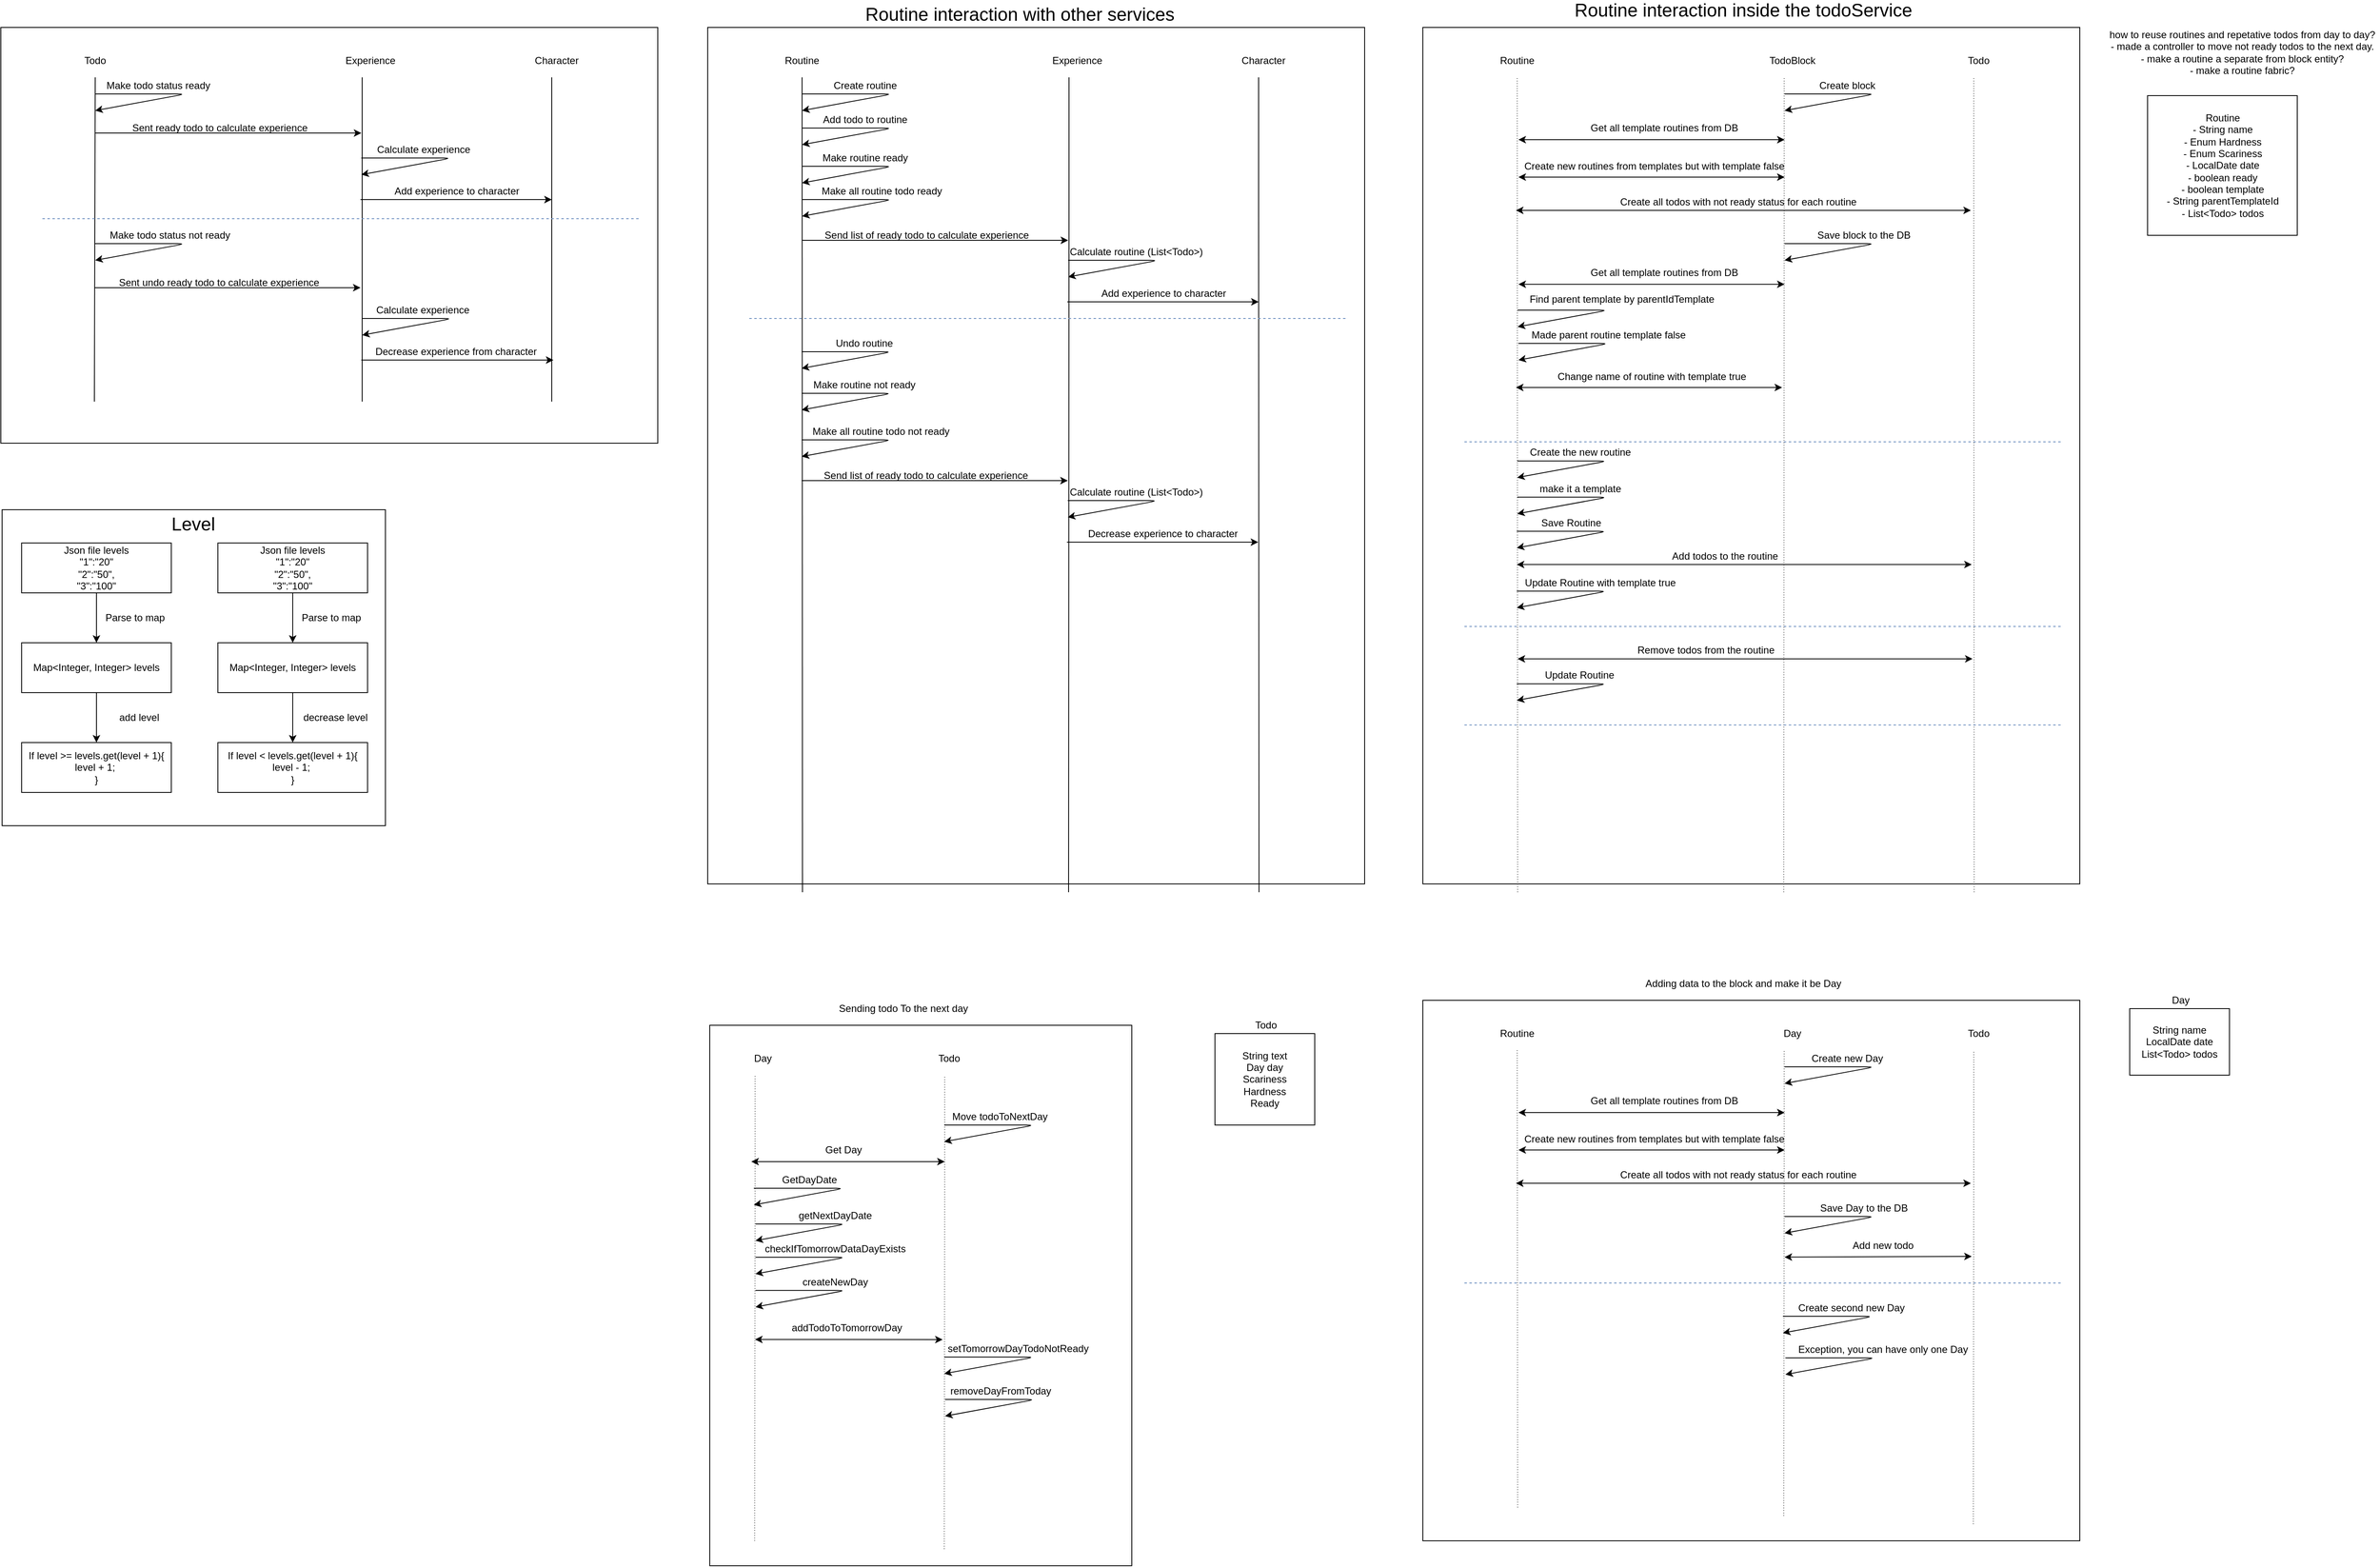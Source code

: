 <mxfile version="12.9.5" type="github">
  <diagram id="72BcZR0rlZjfZ5FAyjgI" name="Page-1">
    <mxGraphModel dx="4480" dy="2030" grid="1" gridSize="10" guides="1" tooltips="1" connect="1" arrows="1" fold="1" page="1" pageScale="1" pageWidth="850" pageHeight="1100" math="0" shadow="0">
      <root>
        <mxCell id="0" />
        <mxCell id="1" parent="0" />
        <mxCell id="xvMoqlMjp2rzaihJ2d3--21" value="" style="rounded=0;whiteSpace=wrap;html=1;" parent="1" vertex="1">
          <mxGeometry x="-818.5" y="620" width="461" height="380" as="geometry" />
        </mxCell>
        <mxCell id="khnz0ugkUXOLGg5roT6c-28" value="" style="rounded=0;whiteSpace=wrap;html=1;" parent="1" vertex="1">
          <mxGeometry x="-820" y="40" width="790" height="500" as="geometry" />
        </mxCell>
        <mxCell id="khnz0ugkUXOLGg5roT6c-2" value="" style="endArrow=none;html=1;" parent="1" edge="1">
          <mxGeometry width="50" height="50" relative="1" as="geometry">
            <mxPoint x="-707.5" y="490" as="sourcePoint" />
            <mxPoint x="-706.5" y="100" as="targetPoint" />
          </mxGeometry>
        </mxCell>
        <mxCell id="khnz0ugkUXOLGg5roT6c-3" value="" style="endArrow=none;html=1;" parent="1" edge="1">
          <mxGeometry width="50" height="50" relative="1" as="geometry">
            <mxPoint x="-385.5" y="490" as="sourcePoint" />
            <mxPoint x="-385.5" y="100" as="targetPoint" />
            <Array as="points">
              <mxPoint x="-385.5" y="247" />
            </Array>
          </mxGeometry>
        </mxCell>
        <mxCell id="khnz0ugkUXOLGg5roT6c-4" value="Todo" style="text;html=1;align=center;verticalAlign=middle;resizable=0;points=[];autosize=1;" parent="1" vertex="1">
          <mxGeometry x="-727.5" y="70" width="40" height="20" as="geometry" />
        </mxCell>
        <mxCell id="khnz0ugkUXOLGg5roT6c-5" value="Experience" style="text;html=1;align=center;verticalAlign=middle;resizable=0;points=[];autosize=1;" parent="1" vertex="1">
          <mxGeometry x="-416.5" y="70" width="80" height="20" as="geometry" />
        </mxCell>
        <mxCell id="khnz0ugkUXOLGg5roT6c-6" value="" style="endArrow=classic;html=1;" parent="1" edge="1">
          <mxGeometry width="50" height="50" relative="1" as="geometry">
            <mxPoint x="-706.5" y="167" as="sourcePoint" />
            <mxPoint x="-386.5" y="167" as="targetPoint" />
          </mxGeometry>
        </mxCell>
        <mxCell id="khnz0ugkUXOLGg5roT6c-7" value="Sent ready todo to calculate experience" style="text;html=1;align=center;verticalAlign=middle;resizable=0;points=[];autosize=1;" parent="1" vertex="1">
          <mxGeometry x="-672.5" y="151" width="230" height="20" as="geometry" />
        </mxCell>
        <mxCell id="khnz0ugkUXOLGg5roT6c-8" value="" style="endArrow=classic;html=1;" parent="1" edge="1">
          <mxGeometry width="50" height="50" relative="1" as="geometry">
            <mxPoint x="-386.5" y="197" as="sourcePoint" />
            <mxPoint x="-386.5" y="217" as="targetPoint" />
            <Array as="points">
              <mxPoint x="-277.5" y="197" />
            </Array>
          </mxGeometry>
        </mxCell>
        <mxCell id="khnz0ugkUXOLGg5roT6c-9" value="" style="endArrow=none;html=1;" parent="1" edge="1">
          <mxGeometry width="50" height="50" relative="1" as="geometry">
            <mxPoint x="-157.5" y="490" as="sourcePoint" />
            <mxPoint x="-157.5" y="100" as="targetPoint" />
            <Array as="points">
              <mxPoint x="-157.5" y="247" />
            </Array>
          </mxGeometry>
        </mxCell>
        <mxCell id="khnz0ugkUXOLGg5roT6c-10" value="Character" style="text;html=1;align=center;verticalAlign=middle;resizable=0;points=[];autosize=1;" parent="1" vertex="1">
          <mxGeometry x="-187.5" y="70" width="70" height="20" as="geometry" />
        </mxCell>
        <mxCell id="khnz0ugkUXOLGg5roT6c-11" value="Calculate experience" style="text;html=1;align=center;verticalAlign=middle;resizable=0;points=[];autosize=1;" parent="1" vertex="1">
          <mxGeometry x="-377.5" y="177" width="130" height="20" as="geometry" />
        </mxCell>
        <mxCell id="khnz0ugkUXOLGg5roT6c-12" value="" style="endArrow=classic;html=1;" parent="1" edge="1">
          <mxGeometry width="50" height="50" relative="1" as="geometry">
            <mxPoint x="-387.5" y="247" as="sourcePoint" />
            <mxPoint x="-157.5" y="247" as="targetPoint" />
          </mxGeometry>
        </mxCell>
        <mxCell id="khnz0ugkUXOLGg5roT6c-13" value="Add experience to character" style="text;html=1;align=center;verticalAlign=middle;resizable=0;points=[];autosize=1;" parent="1" vertex="1">
          <mxGeometry x="-357.5" y="227" width="170" height="20" as="geometry" />
        </mxCell>
        <mxCell id="khnz0ugkUXOLGg5roT6c-14" value="" style="endArrow=classic;html=1;" parent="1" edge="1">
          <mxGeometry width="50" height="50" relative="1" as="geometry">
            <mxPoint x="-707.5" y="353" as="sourcePoint" />
            <mxPoint x="-387.5" y="353" as="targetPoint" />
          </mxGeometry>
        </mxCell>
        <mxCell id="khnz0ugkUXOLGg5roT6c-15" value="Sent undo ready todo to calculate experience" style="text;html=1;align=center;verticalAlign=middle;resizable=0;points=[];autosize=1;" parent="1" vertex="1">
          <mxGeometry x="-688.5" y="337" width="260" height="20" as="geometry" />
        </mxCell>
        <mxCell id="khnz0ugkUXOLGg5roT6c-16" value="" style="endArrow=classic;html=1;" parent="1" edge="1">
          <mxGeometry width="50" height="50" relative="1" as="geometry">
            <mxPoint x="-385.5" y="390" as="sourcePoint" />
            <mxPoint x="-385.5" y="410" as="targetPoint" />
            <Array as="points">
              <mxPoint x="-276.5" y="390" />
            </Array>
          </mxGeometry>
        </mxCell>
        <mxCell id="khnz0ugkUXOLGg5roT6c-17" value="Calculate experience" style="text;html=1;align=center;verticalAlign=middle;resizable=0;points=[];autosize=1;" parent="1" vertex="1">
          <mxGeometry x="-378.5" y="370" width="130" height="20" as="geometry" />
        </mxCell>
        <mxCell id="khnz0ugkUXOLGg5roT6c-18" value="" style="endArrow=classic;html=1;" parent="1" edge="1">
          <mxGeometry width="50" height="50" relative="1" as="geometry">
            <mxPoint x="-386.5" y="440" as="sourcePoint" />
            <mxPoint x="-155.5" y="440" as="targetPoint" />
          </mxGeometry>
        </mxCell>
        <mxCell id="khnz0ugkUXOLGg5roT6c-19" value="Decrease experience from character" style="text;html=1;align=center;verticalAlign=middle;resizable=0;points=[];autosize=1;" parent="1" vertex="1">
          <mxGeometry x="-378.5" y="420" width="210" height="20" as="geometry" />
        </mxCell>
        <mxCell id="khnz0ugkUXOLGg5roT6c-20" value="Make todo status ready" style="text;html=1;align=center;verticalAlign=middle;resizable=0;points=[];autosize=1;" parent="1" vertex="1">
          <mxGeometry x="-701.5" y="100" width="140" height="20" as="geometry" />
        </mxCell>
        <mxCell id="khnz0ugkUXOLGg5roT6c-21" value="" style="endArrow=classic;html=1;" parent="1" edge="1">
          <mxGeometry width="50" height="50" relative="1" as="geometry">
            <mxPoint x="-706.5" y="120" as="sourcePoint" />
            <mxPoint x="-706.5" y="140" as="targetPoint" />
            <Array as="points">
              <mxPoint x="-597.5" y="120" />
            </Array>
          </mxGeometry>
        </mxCell>
        <mxCell id="khnz0ugkUXOLGg5roT6c-22" value="Make todo status not ready" style="text;html=1;align=center;verticalAlign=middle;resizable=0;points=[];autosize=1;" parent="1" vertex="1">
          <mxGeometry x="-697.5" y="280" width="160" height="20" as="geometry" />
        </mxCell>
        <mxCell id="khnz0ugkUXOLGg5roT6c-23" value="" style="endArrow=classic;html=1;" parent="1" edge="1">
          <mxGeometry width="50" height="50" relative="1" as="geometry">
            <mxPoint x="-706.5" y="300" as="sourcePoint" />
            <mxPoint x="-706.5" y="320" as="targetPoint" />
            <Array as="points">
              <mxPoint x="-597.5" y="300" />
            </Array>
          </mxGeometry>
        </mxCell>
        <mxCell id="khnz0ugkUXOLGg5roT6c-24" value="" style="endArrow=none;dashed=1;html=1;fillColor=#dae8fc;strokeColor=#6c8ebf;" parent="1" edge="1">
          <mxGeometry width="50" height="50" relative="1" as="geometry">
            <mxPoint x="-770" y="270" as="sourcePoint" />
            <mxPoint x="-50" y="270" as="targetPoint" />
          </mxGeometry>
        </mxCell>
        <mxCell id="xvMoqlMjp2rzaihJ2d3--9" value="" style="edgeStyle=orthogonalEdgeStyle;rounded=0;orthogonalLoop=1;jettySize=auto;html=1;" parent="1" source="xvMoqlMjp2rzaihJ2d3--1" target="xvMoqlMjp2rzaihJ2d3--5" edge="1">
          <mxGeometry relative="1" as="geometry" />
        </mxCell>
        <mxCell id="xvMoqlMjp2rzaihJ2d3--1" value="Map&amp;lt;Integer, Integer&amp;gt; levels" style="rounded=0;whiteSpace=wrap;html=1;" parent="1" vertex="1">
          <mxGeometry x="-795" y="780" width="180" height="60" as="geometry" />
        </mxCell>
        <mxCell id="xvMoqlMjp2rzaihJ2d3--4" value="&lt;font style=&quot;font-size: 22px&quot;&gt;Level&lt;/font&gt;" style="text;html=1;align=center;verticalAlign=middle;resizable=0;points=[];autosize=1;" parent="1" vertex="1">
          <mxGeometry x="-624" y="628" width="70" height="20" as="geometry" />
        </mxCell>
        <mxCell id="xvMoqlMjp2rzaihJ2d3--5" value="If level &amp;gt;= levels.get(level + 1){&lt;br&gt;level + 1;&amp;nbsp;&lt;br&gt;}" style="rounded=0;whiteSpace=wrap;html=1;" parent="1" vertex="1">
          <mxGeometry x="-795" y="900" width="180" height="60" as="geometry" />
        </mxCell>
        <mxCell id="xvMoqlMjp2rzaihJ2d3--7" value="" style="edgeStyle=orthogonalEdgeStyle;rounded=0;orthogonalLoop=1;jettySize=auto;html=1;" parent="1" source="xvMoqlMjp2rzaihJ2d3--6" target="xvMoqlMjp2rzaihJ2d3--1" edge="1">
          <mxGeometry relative="1" as="geometry" />
        </mxCell>
        <mxCell id="xvMoqlMjp2rzaihJ2d3--6" value="Json file levels&lt;br&gt;&quot;1&quot;:&quot;20&quot;&lt;br&gt;&quot;2&quot;:&quot;50&quot;,&lt;br&gt;&quot;3&quot;:&quot;100&quot;" style="rounded=0;whiteSpace=wrap;html=1;" parent="1" vertex="1">
          <mxGeometry x="-795" y="660" width="180" height="60" as="geometry" />
        </mxCell>
        <mxCell id="xvMoqlMjp2rzaihJ2d3--8" value="Parse to map" style="text;html=1;align=center;verticalAlign=middle;resizable=0;points=[];autosize=1;" parent="1" vertex="1">
          <mxGeometry x="-704.5" y="740" width="90" height="20" as="geometry" />
        </mxCell>
        <mxCell id="xvMoqlMjp2rzaihJ2d3--11" value="add level" style="text;html=1;align=center;verticalAlign=middle;resizable=0;points=[];autosize=1;" parent="1" vertex="1">
          <mxGeometry x="-684" y="860" width="60" height="20" as="geometry" />
        </mxCell>
        <mxCell id="xvMoqlMjp2rzaihJ2d3--12" value="" style="edgeStyle=orthogonalEdgeStyle;rounded=0;orthogonalLoop=1;jettySize=auto;html=1;" parent="1" source="xvMoqlMjp2rzaihJ2d3--13" target="xvMoqlMjp2rzaihJ2d3--15" edge="1">
          <mxGeometry relative="1" as="geometry" />
        </mxCell>
        <mxCell id="xvMoqlMjp2rzaihJ2d3--13" value="Map&amp;lt;Integer, Integer&amp;gt; levels" style="rounded=0;whiteSpace=wrap;html=1;" parent="1" vertex="1">
          <mxGeometry x="-559" y="780" width="180" height="60" as="geometry" />
        </mxCell>
        <mxCell id="xvMoqlMjp2rzaihJ2d3--15" value="If level &amp;lt; levels.get(level + 1){&lt;br&gt;level - 1;&amp;nbsp;&lt;br&gt;}" style="rounded=0;whiteSpace=wrap;html=1;" parent="1" vertex="1">
          <mxGeometry x="-559" y="900" width="180" height="60" as="geometry" />
        </mxCell>
        <mxCell id="xvMoqlMjp2rzaihJ2d3--16" value="" style="edgeStyle=orthogonalEdgeStyle;rounded=0;orthogonalLoop=1;jettySize=auto;html=1;" parent="1" source="xvMoqlMjp2rzaihJ2d3--17" target="xvMoqlMjp2rzaihJ2d3--13" edge="1">
          <mxGeometry relative="1" as="geometry" />
        </mxCell>
        <mxCell id="xvMoqlMjp2rzaihJ2d3--17" value="Json file levels&lt;br&gt;&quot;1&quot;:&quot;20&quot;&lt;br&gt;&quot;2&quot;:&quot;50&quot;,&lt;br&gt;&quot;3&quot;:&quot;100&quot;" style="rounded=0;whiteSpace=wrap;html=1;" parent="1" vertex="1">
          <mxGeometry x="-559" y="660" width="180" height="60" as="geometry" />
        </mxCell>
        <mxCell id="xvMoqlMjp2rzaihJ2d3--18" value="Parse to map" style="text;html=1;align=center;verticalAlign=middle;resizable=0;points=[];autosize=1;" parent="1" vertex="1">
          <mxGeometry x="-468.5" y="740" width="90" height="20" as="geometry" />
        </mxCell>
        <mxCell id="xvMoqlMjp2rzaihJ2d3--19" value="decrease level" style="text;html=1;align=center;verticalAlign=middle;resizable=0;points=[];autosize=1;" parent="1" vertex="1">
          <mxGeometry x="-463" y="860" width="90" height="20" as="geometry" />
        </mxCell>
        <mxCell id="xvMoqlMjp2rzaihJ2d3--22" value="&lt;div&gt;how to reuse routines and repetative todos from day to day? &lt;br&gt;&lt;/div&gt;&lt;div&gt;- made a controller to move not ready todos to the next day.&lt;/div&gt;&lt;div&gt;- make a routine a separate from block entity? &lt;br&gt;&lt;/div&gt;&lt;div&gt;- make a routine fabric? &lt;br&gt;&lt;/div&gt;" style="text;html=1;align=center;verticalAlign=middle;resizable=0;points=[];autosize=1;" parent="1" vertex="1">
          <mxGeometry x="1710" y="40" width="330" height="60" as="geometry" />
        </mxCell>
        <mxCell id="MWekD1bT6eHtkvow1qM9-3" value="" style="rounded=0;whiteSpace=wrap;html=1;" parent="1" vertex="1">
          <mxGeometry x="30" y="40" width="790" height="1030" as="geometry" />
        </mxCell>
        <mxCell id="MWekD1bT6eHtkvow1qM9-4" value="" style="endArrow=none;html=1;" parent="1" edge="1">
          <mxGeometry width="50" height="50" relative="1" as="geometry">
            <mxPoint x="144" y="1080" as="sourcePoint" />
            <mxPoint x="143.5" y="100" as="targetPoint" />
          </mxGeometry>
        </mxCell>
        <mxCell id="MWekD1bT6eHtkvow1qM9-5" value="" style="endArrow=none;html=1;" parent="1" edge="1">
          <mxGeometry width="50" height="50" relative="1" as="geometry">
            <mxPoint x="464" y="1080" as="sourcePoint" />
            <mxPoint x="464.5" y="100" as="targetPoint" />
            <Array as="points">
              <mxPoint x="464.5" y="247" />
            </Array>
          </mxGeometry>
        </mxCell>
        <mxCell id="MWekD1bT6eHtkvow1qM9-6" value="Routine" style="text;html=1;align=center;verticalAlign=middle;resizable=0;points=[];autosize=1;" parent="1" vertex="1">
          <mxGeometry x="112.5" y="70" width="60" height="20" as="geometry" />
        </mxCell>
        <mxCell id="MWekD1bT6eHtkvow1qM9-7" value="Experience" style="text;html=1;align=center;verticalAlign=middle;resizable=0;points=[];autosize=1;" parent="1" vertex="1">
          <mxGeometry x="433.5" y="70" width="80" height="20" as="geometry" />
        </mxCell>
        <mxCell id="MWekD1bT6eHtkvow1qM9-8" value="" style="endArrow=classic;html=1;" parent="1" edge="1">
          <mxGeometry width="50" height="50" relative="1" as="geometry">
            <mxPoint x="143.5" y="296" as="sourcePoint" />
            <mxPoint x="463.5" y="296" as="targetPoint" />
          </mxGeometry>
        </mxCell>
        <mxCell id="MWekD1bT6eHtkvow1qM9-9" value="Send list of ready todo to calculate experience" style="text;html=1;align=center;verticalAlign=middle;resizable=0;points=[];autosize=1;" parent="1" vertex="1">
          <mxGeometry x="167.5" y="280" width="250" height="20" as="geometry" />
        </mxCell>
        <mxCell id="MWekD1bT6eHtkvow1qM9-10" value="" style="endArrow=classic;html=1;" parent="1" edge="1">
          <mxGeometry width="50" height="50" relative="1" as="geometry">
            <mxPoint x="463.5" y="320" as="sourcePoint" />
            <mxPoint x="463.5" y="340" as="targetPoint" />
            <Array as="points">
              <mxPoint x="572.5" y="320" />
            </Array>
          </mxGeometry>
        </mxCell>
        <mxCell id="MWekD1bT6eHtkvow1qM9-11" value="" style="endArrow=none;html=1;" parent="1" edge="1">
          <mxGeometry width="50" height="50" relative="1" as="geometry">
            <mxPoint x="693" y="1080" as="sourcePoint" />
            <mxPoint x="692.5" y="100" as="targetPoint" />
            <Array as="points">
              <mxPoint x="692.5" y="247" />
            </Array>
          </mxGeometry>
        </mxCell>
        <mxCell id="MWekD1bT6eHtkvow1qM9-12" value="Character" style="text;html=1;align=center;verticalAlign=middle;resizable=0;points=[];autosize=1;" parent="1" vertex="1">
          <mxGeometry x="662.5" y="70" width="70" height="20" as="geometry" />
        </mxCell>
        <mxCell id="MWekD1bT6eHtkvow1qM9-13" value="Calculate routine (List&amp;lt;Todo&amp;gt;)" style="text;html=1;align=center;verticalAlign=middle;resizable=0;points=[];autosize=1;" parent="1" vertex="1">
          <mxGeometry x="460" y="300" width="170" height="20" as="geometry" />
        </mxCell>
        <mxCell id="MWekD1bT6eHtkvow1qM9-14" value="" style="endArrow=classic;html=1;" parent="1" edge="1">
          <mxGeometry width="50" height="50" relative="1" as="geometry">
            <mxPoint x="462.5" y="370" as="sourcePoint" />
            <mxPoint x="692.5" y="370" as="targetPoint" />
          </mxGeometry>
        </mxCell>
        <mxCell id="MWekD1bT6eHtkvow1qM9-15" value="Add experience to character" style="text;html=1;align=center;verticalAlign=middle;resizable=0;points=[];autosize=1;" parent="1" vertex="1">
          <mxGeometry x="492.5" y="350" width="170" height="20" as="geometry" />
        </mxCell>
        <mxCell id="MWekD1bT6eHtkvow1qM9-22" value="Create routine" style="text;html=1;align=center;verticalAlign=middle;resizable=0;points=[];autosize=1;" parent="1" vertex="1">
          <mxGeometry x="173.5" y="100" width="90" height="20" as="geometry" />
        </mxCell>
        <mxCell id="MWekD1bT6eHtkvow1qM9-23" value="" style="endArrow=classic;html=1;" parent="1" edge="1">
          <mxGeometry width="50" height="50" relative="1" as="geometry">
            <mxPoint x="143.5" y="120" as="sourcePoint" />
            <mxPoint x="143.5" y="140" as="targetPoint" />
            <Array as="points">
              <mxPoint x="252.5" y="120" />
            </Array>
          </mxGeometry>
        </mxCell>
        <mxCell id="MWekD1bT6eHtkvow1qM9-27" value="Add todo to routine" style="text;html=1;align=center;verticalAlign=middle;resizable=0;points=[];autosize=1;" parent="1" vertex="1">
          <mxGeometry x="163.5" y="141" width="110" height="20" as="geometry" />
        </mxCell>
        <mxCell id="MWekD1bT6eHtkvow1qM9-28" value="" style="endArrow=classic;html=1;" parent="1" edge="1">
          <mxGeometry width="50" height="50" relative="1" as="geometry">
            <mxPoint x="143.5" y="161" as="sourcePoint" />
            <mxPoint x="143.5" y="181" as="targetPoint" />
            <Array as="points">
              <mxPoint x="252.5" y="161" />
            </Array>
          </mxGeometry>
        </mxCell>
        <mxCell id="MWekD1bT6eHtkvow1qM9-29" value="Make routine ready" style="text;html=1;align=center;verticalAlign=middle;resizable=0;points=[];autosize=1;" parent="1" vertex="1">
          <mxGeometry x="163.5" y="187" width="110" height="20" as="geometry" />
        </mxCell>
        <mxCell id="MWekD1bT6eHtkvow1qM9-30" value="" style="endArrow=classic;html=1;" parent="1" edge="1">
          <mxGeometry width="50" height="50" relative="1" as="geometry">
            <mxPoint x="143.5" y="207" as="sourcePoint" />
            <mxPoint x="143.5" y="227" as="targetPoint" />
            <Array as="points">
              <mxPoint x="252.5" y="207" />
            </Array>
          </mxGeometry>
        </mxCell>
        <mxCell id="MWekD1bT6eHtkvow1qM9-31" value="" style="endArrow=classic;html=1;" parent="1" edge="1">
          <mxGeometry width="50" height="50" relative="1" as="geometry">
            <mxPoint x="143.5" y="247" as="sourcePoint" />
            <mxPoint x="143.5" y="267" as="targetPoint" />
            <Array as="points">
              <mxPoint x="252.5" y="247" />
            </Array>
          </mxGeometry>
        </mxCell>
        <mxCell id="MWekD1bT6eHtkvow1qM9-32" value="Make all routine todo ready" style="text;html=1;align=center;verticalAlign=middle;resizable=0;points=[];autosize=1;" parent="1" vertex="1">
          <mxGeometry x="163.5" y="227" width="150" height="20" as="geometry" />
        </mxCell>
        <mxCell id="MWekD1bT6eHtkvow1qM9-37" value="" style="endArrow=none;dashed=1;html=1;fillColor=#dae8fc;strokeColor=#6c8ebf;" parent="1" edge="1">
          <mxGeometry width="50" height="50" relative="1" as="geometry">
            <mxPoint x="80" y="390" as="sourcePoint" />
            <mxPoint x="800" y="390" as="targetPoint" />
          </mxGeometry>
        </mxCell>
        <mxCell id="MWekD1bT6eHtkvow1qM9-42" value="" style="endArrow=classic;html=1;" parent="1" edge="1">
          <mxGeometry width="50" height="50" relative="1" as="geometry">
            <mxPoint x="143" y="585" as="sourcePoint" />
            <mxPoint x="463" y="585" as="targetPoint" />
          </mxGeometry>
        </mxCell>
        <mxCell id="MWekD1bT6eHtkvow1qM9-43" value="Send list of ready todo to calculate experience" style="text;html=1;align=center;verticalAlign=middle;resizable=0;points=[];autosize=1;" parent="1" vertex="1">
          <mxGeometry x="167" y="569" width="250" height="20" as="geometry" />
        </mxCell>
        <mxCell id="MWekD1bT6eHtkvow1qM9-44" value="" style="endArrow=classic;html=1;" parent="1" edge="1">
          <mxGeometry width="50" height="50" relative="1" as="geometry">
            <mxPoint x="463" y="609" as="sourcePoint" />
            <mxPoint x="463" y="629" as="targetPoint" />
            <Array as="points">
              <mxPoint x="572" y="609" />
            </Array>
          </mxGeometry>
        </mxCell>
        <mxCell id="MWekD1bT6eHtkvow1qM9-45" value="Calculate routine (List&amp;lt;Todo&amp;gt;)" style="text;html=1;align=center;verticalAlign=middle;resizable=0;points=[];autosize=1;" parent="1" vertex="1">
          <mxGeometry x="459.5" y="589" width="170" height="20" as="geometry" />
        </mxCell>
        <mxCell id="MWekD1bT6eHtkvow1qM9-46" value="" style="endArrow=classic;html=1;" parent="1" edge="1">
          <mxGeometry width="50" height="50" relative="1" as="geometry">
            <mxPoint x="462" y="659" as="sourcePoint" />
            <mxPoint x="692" y="659" as="targetPoint" />
          </mxGeometry>
        </mxCell>
        <mxCell id="MWekD1bT6eHtkvow1qM9-47" value="Decrease experience to character" style="text;html=1;align=center;verticalAlign=middle;resizable=0;points=[];autosize=1;" parent="1" vertex="1">
          <mxGeometry x="482" y="639" width="190" height="20" as="geometry" />
        </mxCell>
        <mxCell id="MWekD1bT6eHtkvow1qM9-48" value="Undo routine" style="text;html=1;align=center;verticalAlign=middle;resizable=0;points=[];autosize=1;" parent="1" vertex="1">
          <mxGeometry x="178" y="410" width="80" height="20" as="geometry" />
        </mxCell>
        <mxCell id="MWekD1bT6eHtkvow1qM9-49" value="" style="endArrow=classic;html=1;" parent="1" edge="1">
          <mxGeometry width="50" height="50" relative="1" as="geometry">
            <mxPoint x="143" y="430" as="sourcePoint" />
            <mxPoint x="143" y="450" as="targetPoint" />
            <Array as="points">
              <mxPoint x="252" y="430" />
            </Array>
          </mxGeometry>
        </mxCell>
        <mxCell id="MWekD1bT6eHtkvow1qM9-52" value="Make routine not ready" style="text;html=1;align=center;verticalAlign=middle;resizable=0;points=[];autosize=1;" parent="1" vertex="1">
          <mxGeometry x="153" y="460" width="130" height="20" as="geometry" />
        </mxCell>
        <mxCell id="MWekD1bT6eHtkvow1qM9-53" value="" style="endArrow=classic;html=1;" parent="1" edge="1">
          <mxGeometry width="50" height="50" relative="1" as="geometry">
            <mxPoint x="143" y="480" as="sourcePoint" />
            <mxPoint x="143" y="500" as="targetPoint" />
            <Array as="points">
              <mxPoint x="252" y="480" />
            </Array>
          </mxGeometry>
        </mxCell>
        <mxCell id="MWekD1bT6eHtkvow1qM9-54" value="" style="endArrow=classic;html=1;" parent="1" edge="1">
          <mxGeometry width="50" height="50" relative="1" as="geometry">
            <mxPoint x="143" y="536" as="sourcePoint" />
            <mxPoint x="143" y="556" as="targetPoint" />
            <Array as="points">
              <mxPoint x="252" y="536" />
            </Array>
          </mxGeometry>
        </mxCell>
        <mxCell id="MWekD1bT6eHtkvow1qM9-55" value="Make all routine todo not ready" style="text;html=1;align=center;verticalAlign=middle;resizable=0;points=[];autosize=1;" parent="1" vertex="1">
          <mxGeometry x="153" y="516" width="170" height="20" as="geometry" />
        </mxCell>
        <mxCell id="wB2bhxwX2nH6gLjDxcvd-1" value="&lt;div&gt;Routine&lt;/div&gt;&lt;div&gt;- String name&lt;/div&gt;&lt;div&gt;- Enum Hardness&lt;/div&gt;&lt;div&gt;- Enum Scariness&lt;/div&gt;&lt;div&gt;- LocalDate date&lt;br&gt;&lt;/div&gt;&lt;div&gt;- boolean ready&lt;/div&gt;&lt;div&gt;- boolean template&lt;/div&gt;&lt;div&gt;- String parentTemplateId&lt;br&gt;&lt;/div&gt;&lt;div&gt;- List&amp;lt;Todo&amp;gt; todos&lt;br&gt;&lt;/div&gt;" style="rounded=0;whiteSpace=wrap;html=1;" vertex="1" parent="1">
          <mxGeometry x="1761.5" y="122" width="180" height="168" as="geometry" />
        </mxCell>
        <mxCell id="wB2bhxwX2nH6gLjDxcvd-2" value="" style="rounded=0;whiteSpace=wrap;html=1;" vertex="1" parent="1">
          <mxGeometry x="890" y="40" width="790" height="1030" as="geometry" />
        </mxCell>
        <mxCell id="wB2bhxwX2nH6gLjDxcvd-3" value="" style="endArrow=none;html=1;fillColor=#f5f5f5;strokeColor=#666666;dashed=1;dashPattern=1 2;" edge="1" parent="1">
          <mxGeometry width="50" height="50" relative="1" as="geometry">
            <mxPoint x="1004" y="1080" as="sourcePoint" />
            <mxPoint x="1003.5" y="100.0" as="targetPoint" />
          </mxGeometry>
        </mxCell>
        <mxCell id="wB2bhxwX2nH6gLjDxcvd-4" value="" style="endArrow=none;html=1;fillColor=#f5f5f5;strokeColor=#666666;dashed=1;dashPattern=1 2;" edge="1" parent="1">
          <mxGeometry width="50" height="50" relative="1" as="geometry">
            <mxPoint x="1324" y="1080" as="sourcePoint" />
            <mxPoint x="1324.5" y="100.0" as="targetPoint" />
            <Array as="points">
              <mxPoint x="1324.5" y="247" />
            </Array>
          </mxGeometry>
        </mxCell>
        <mxCell id="wB2bhxwX2nH6gLjDxcvd-5" value="Routine" style="text;html=1;align=center;verticalAlign=middle;resizable=0;points=[];autosize=1;" vertex="1" parent="1">
          <mxGeometry x="972.5" y="70" width="60" height="20" as="geometry" />
        </mxCell>
        <mxCell id="wB2bhxwX2nH6gLjDxcvd-6" value="TodoBlock" style="text;html=1;align=center;verticalAlign=middle;resizable=0;points=[];autosize=1;" vertex="1" parent="1">
          <mxGeometry x="1298.5" y="70" width="70" height="20" as="geometry" />
        </mxCell>
        <mxCell id="wB2bhxwX2nH6gLjDxcvd-10" value="" style="endArrow=none;html=1;fillColor=#f5f5f5;strokeColor=#666666;dashed=1;dashPattern=1 2;" edge="1" parent="1">
          <mxGeometry width="50" height="50" relative="1" as="geometry">
            <mxPoint x="1553" y="1080" as="sourcePoint" />
            <mxPoint x="1552.5" y="100.0" as="targetPoint" />
            <Array as="points">
              <mxPoint x="1552.5" y="247" />
            </Array>
          </mxGeometry>
        </mxCell>
        <mxCell id="wB2bhxwX2nH6gLjDxcvd-11" value="Todo" style="text;html=1;align=center;verticalAlign=middle;resizable=0;points=[];autosize=1;" vertex="1" parent="1">
          <mxGeometry x="1537.5" y="70" width="40" height="20" as="geometry" />
        </mxCell>
        <mxCell id="wB2bhxwX2nH6gLjDxcvd-16" value="" style="endArrow=classic;html=1;" edge="1" parent="1">
          <mxGeometry width="50" height="50" relative="1" as="geometry">
            <mxPoint x="1003.5" y="561.32" as="sourcePoint" />
            <mxPoint x="1003.5" y="581.32" as="targetPoint" />
            <Array as="points">
              <mxPoint x="1112.5" y="561.32" />
            </Array>
          </mxGeometry>
        </mxCell>
        <mxCell id="wB2bhxwX2nH6gLjDxcvd-17" value="Create the new routine" style="text;html=1;align=center;verticalAlign=middle;resizable=0;points=[];autosize=1;" vertex="1" parent="1">
          <mxGeometry x="1013.5" y="541.32" width="130" height="20" as="geometry" />
        </mxCell>
        <mxCell id="wB2bhxwX2nH6gLjDxcvd-22" value="Add todos to the routine" style="text;html=1;align=center;verticalAlign=middle;resizable=0;points=[];autosize=1;" vertex="1" parent="1">
          <mxGeometry x="1183" y="665.89" width="140" height="20" as="geometry" />
        </mxCell>
        <mxCell id="wB2bhxwX2nH6gLjDxcvd-23" value="" style="endArrow=none;dashed=1;html=1;fillColor=#dae8fc;strokeColor=#6c8ebf;" edge="1" parent="1">
          <mxGeometry width="50" height="50" relative="1" as="geometry">
            <mxPoint x="940" y="538.32" as="sourcePoint" />
            <mxPoint x="1660" y="538.32" as="targetPoint" />
          </mxGeometry>
        </mxCell>
        <mxCell id="wB2bhxwX2nH6gLjDxcvd-30" value="Save Routine" style="text;html=1;align=center;verticalAlign=middle;resizable=0;points=[];autosize=1;" vertex="1" parent="1">
          <mxGeometry x="1023" y="625.89" width="90" height="20" as="geometry" />
        </mxCell>
        <mxCell id="wB2bhxwX2nH6gLjDxcvd-31" value="" style="endArrow=classic;html=1;" edge="1" parent="1">
          <mxGeometry width="50" height="50" relative="1" as="geometry">
            <mxPoint x="1003" y="645.89" as="sourcePoint" />
            <mxPoint x="1003" y="665.89" as="targetPoint" />
            <Array as="points">
              <mxPoint x="1112" y="645.89" />
            </Array>
          </mxGeometry>
        </mxCell>
        <mxCell id="wB2bhxwX2nH6gLjDxcvd-32" value="Update Routine" style="text;html=1;align=center;verticalAlign=middle;resizable=0;points=[];autosize=1;" vertex="1" parent="1">
          <mxGeometry x="1028" y="809.32" width="100" height="20" as="geometry" />
        </mxCell>
        <mxCell id="wB2bhxwX2nH6gLjDxcvd-33" value="" style="endArrow=classic;html=1;" edge="1" parent="1">
          <mxGeometry width="50" height="50" relative="1" as="geometry">
            <mxPoint x="1003" y="829.32" as="sourcePoint" />
            <mxPoint x="1003" y="849.32" as="targetPoint" />
            <Array as="points">
              <mxPoint x="1112" y="829.32" />
            </Array>
          </mxGeometry>
        </mxCell>
        <mxCell id="wB2bhxwX2nH6gLjDxcvd-36" value="&lt;font style=&quot;font-size: 22px&quot;&gt;Routine interaction with other services&lt;/font&gt;" style="text;html=1;align=center;verticalAlign=middle;resizable=0;points=[];autosize=1;" vertex="1" parent="1">
          <mxGeometry x="210" y="15" width="390" height="20" as="geometry" />
        </mxCell>
        <mxCell id="wB2bhxwX2nH6gLjDxcvd-37" value="&lt;font style=&quot;font-size: 22px&quot;&gt;Routine interaction inside the todoService&lt;br&gt;&lt;/font&gt;" style="text;html=1;align=center;verticalAlign=middle;resizable=0;points=[];autosize=1;" vertex="1" parent="1">
          <mxGeometry x="1065" y="10" width="420" height="20" as="geometry" />
        </mxCell>
        <mxCell id="wB2bhxwX2nH6gLjDxcvd-38" value="" style="endArrow=classic;html=1;" edge="1" parent="1">
          <mxGeometry width="50" height="50" relative="1" as="geometry">
            <mxPoint x="1325" y="120.0" as="sourcePoint" />
            <mxPoint x="1325" y="140.0" as="targetPoint" />
            <Array as="points">
              <mxPoint x="1434" y="120" />
            </Array>
          </mxGeometry>
        </mxCell>
        <mxCell id="wB2bhxwX2nH6gLjDxcvd-39" value="Create block" style="text;html=1;align=center;verticalAlign=middle;resizable=0;points=[];autosize=1;" vertex="1" parent="1">
          <mxGeometry x="1360" y="100" width="80" height="20" as="geometry" />
        </mxCell>
        <mxCell id="wB2bhxwX2nH6gLjDxcvd-45" value="" style="endArrow=classic;html=1;startArrow=classic;startFill=1;" edge="1" parent="1">
          <mxGeometry width="50" height="50" relative="1" as="geometry">
            <mxPoint x="1325" y="220" as="sourcePoint" />
            <mxPoint x="1005" y="220" as="targetPoint" />
          </mxGeometry>
        </mxCell>
        <mxCell id="wB2bhxwX2nH6gLjDxcvd-47" value="Get all template routines from DB" style="text;html=1;align=center;verticalAlign=middle;resizable=0;points=[];autosize=1;" vertex="1" parent="1">
          <mxGeometry x="1085" y="151" width="190" height="20" as="geometry" />
        </mxCell>
        <mxCell id="wB2bhxwX2nH6gLjDxcvd-51" value="Create new routines from templates but with template false" style="text;html=1;align=center;verticalAlign=middle;resizable=0;points=[];autosize=1;" vertex="1" parent="1">
          <mxGeometry x="1008" y="197" width="320" height="20" as="geometry" />
        </mxCell>
        <mxCell id="wB2bhxwX2nH6gLjDxcvd-53" value="" style="endArrow=classic;html=1;" edge="1" parent="1">
          <mxGeometry width="50" height="50" relative="1" as="geometry">
            <mxPoint x="1325" y="300.0" as="sourcePoint" />
            <mxPoint x="1325" y="320.0" as="targetPoint" />
            <Array as="points">
              <mxPoint x="1434" y="300" />
            </Array>
          </mxGeometry>
        </mxCell>
        <mxCell id="wB2bhxwX2nH6gLjDxcvd-54" value="Save block to the DB" style="text;html=1;align=center;verticalAlign=middle;resizable=0;points=[];autosize=1;" vertex="1" parent="1">
          <mxGeometry x="1360" y="280" width="120" height="20" as="geometry" />
        </mxCell>
        <mxCell id="wB2bhxwX2nH6gLjDxcvd-57" value="" style="endArrow=none;dashed=1;html=1;fillColor=#dae8fc;strokeColor=#6c8ebf;" edge="1" parent="1">
          <mxGeometry width="50" height="50" relative="1" as="geometry">
            <mxPoint x="940" y="760.32" as="sourcePoint" />
            <mxPoint x="1660" y="760.32" as="targetPoint" />
          </mxGeometry>
        </mxCell>
        <mxCell id="wB2bhxwX2nH6gLjDxcvd-60" value="" style="endArrow=classic;html=1;startArrow=classic;startFill=1;" edge="1" parent="1">
          <mxGeometry width="50" height="50" relative="1" as="geometry">
            <mxPoint x="1551" y="799.32" as="sourcePoint" />
            <mxPoint x="1004" y="799.32" as="targetPoint" />
          </mxGeometry>
        </mxCell>
        <mxCell id="wB2bhxwX2nH6gLjDxcvd-62" value="" style="endArrow=classic;html=1;startArrow=classic;startFill=1;" edge="1" parent="1">
          <mxGeometry width="50" height="50" relative="1" as="geometry">
            <mxPoint x="1550" y="685.89" as="sourcePoint" />
            <mxPoint x="1003" y="685.89" as="targetPoint" />
          </mxGeometry>
        </mxCell>
        <mxCell id="wB2bhxwX2nH6gLjDxcvd-63" value="Remove todos from the routine" style="text;html=1;align=center;verticalAlign=middle;resizable=0;points=[];autosize=1;" vertex="1" parent="1">
          <mxGeometry x="1139.5" y="779.32" width="180" height="20" as="geometry" />
        </mxCell>
        <mxCell id="wB2bhxwX2nH6gLjDxcvd-66" value="" style="endArrow=classic;html=1;startArrow=classic;startFill=1;" edge="1" parent="1">
          <mxGeometry width="50" height="50" relative="1" as="geometry">
            <mxPoint x="1549" y="260" as="sourcePoint" />
            <mxPoint x="1002" y="260" as="targetPoint" />
          </mxGeometry>
        </mxCell>
        <mxCell id="wB2bhxwX2nH6gLjDxcvd-67" value="Create all todos with not ready status for each routine" style="text;html=1;align=center;verticalAlign=middle;resizable=0;points=[];autosize=1;" vertex="1" parent="1">
          <mxGeometry x="1124" y="240" width="290" height="20" as="geometry" />
        </mxCell>
        <mxCell id="wB2bhxwX2nH6gLjDxcvd-75" value="" style="endArrow=none;dashed=1;html=1;fillColor=#dae8fc;strokeColor=#6c8ebf;" edge="1" parent="1">
          <mxGeometry width="50" height="50" relative="1" as="geometry">
            <mxPoint x="940" y="878.82" as="sourcePoint" />
            <mxPoint x="1660" y="878.82" as="targetPoint" />
          </mxGeometry>
        </mxCell>
        <mxCell id="wB2bhxwX2nH6gLjDxcvd-78" value="Update Routine with template true" style="text;html=1;align=center;verticalAlign=middle;resizable=0;points=[];autosize=1;" vertex="1" parent="1">
          <mxGeometry x="1008" y="697.89" width="190" height="20" as="geometry" />
        </mxCell>
        <mxCell id="wB2bhxwX2nH6gLjDxcvd-79" value="" style="endArrow=classic;html=1;" edge="1" parent="1">
          <mxGeometry width="50" height="50" relative="1" as="geometry">
            <mxPoint x="1003" y="717.89" as="sourcePoint" />
            <mxPoint x="1003" y="737.89" as="targetPoint" />
            <Array as="points">
              <mxPoint x="1112" y="717.89" />
            </Array>
          </mxGeometry>
        </mxCell>
        <mxCell id="wB2bhxwX2nH6gLjDxcvd-80" value="" style="endArrow=classic;html=1;" edge="1" parent="1">
          <mxGeometry width="50" height="50" relative="1" as="geometry">
            <mxPoint x="1003.5" y="604.89" as="sourcePoint" />
            <mxPoint x="1003.5" y="624.89" as="targetPoint" />
            <Array as="points">
              <mxPoint x="1112.5" y="604.89" />
            </Array>
          </mxGeometry>
        </mxCell>
        <mxCell id="wB2bhxwX2nH6gLjDxcvd-81" value="make it a template" style="text;html=1;align=center;verticalAlign=middle;resizable=0;points=[];autosize=1;" vertex="1" parent="1">
          <mxGeometry x="1023.5" y="584.89" width="110" height="20" as="geometry" />
        </mxCell>
        <mxCell id="wB2bhxwX2nH6gLjDxcvd-82" value="" style="endArrow=classic;html=1;startArrow=classic;startFill=1;" edge="1" parent="1">
          <mxGeometry width="50" height="50" relative="1" as="geometry">
            <mxPoint x="1322" y="473" as="sourcePoint" />
            <mxPoint x="1002" y="473" as="targetPoint" />
          </mxGeometry>
        </mxCell>
        <mxCell id="wB2bhxwX2nH6gLjDxcvd-83" value="Change name of routine with template true" style="text;html=1;align=center;verticalAlign=middle;resizable=0;points=[];autosize=1;" vertex="1" parent="1">
          <mxGeometry x="1045" y="450" width="240" height="20" as="geometry" />
        </mxCell>
        <mxCell id="wB2bhxwX2nH6gLjDxcvd-84" value="" style="endArrow=classic;html=1;" edge="1" parent="1">
          <mxGeometry width="50" height="50" relative="1" as="geometry">
            <mxPoint x="1005" y="420.0" as="sourcePoint" />
            <mxPoint x="1005" y="440.0" as="targetPoint" />
            <Array as="points">
              <mxPoint x="1114" y="420" />
            </Array>
          </mxGeometry>
        </mxCell>
        <mxCell id="wB2bhxwX2nH6gLjDxcvd-85" value="Made parent routine template false" style="text;html=1;align=center;verticalAlign=middle;resizable=0;points=[];autosize=1;" vertex="1" parent="1">
          <mxGeometry x="1018" y="400" width="190" height="20" as="geometry" />
        </mxCell>
        <mxCell id="wB2bhxwX2nH6gLjDxcvd-86" value="" style="endArrow=classic;html=1;startArrow=classic;startFill=1;" edge="1" parent="1">
          <mxGeometry width="50" height="50" relative="1" as="geometry">
            <mxPoint x="1325" y="175" as="sourcePoint" />
            <mxPoint x="1005" y="175" as="targetPoint" />
          </mxGeometry>
        </mxCell>
        <mxCell id="wB2bhxwX2nH6gLjDxcvd-87" value="Get all template routines from DB" style="text;html=1;align=center;verticalAlign=middle;resizable=0;points=[];autosize=1;" vertex="1" parent="1">
          <mxGeometry x="1085" y="324.82" width="190" height="20" as="geometry" />
        </mxCell>
        <mxCell id="wB2bhxwX2nH6gLjDxcvd-88" value="" style="endArrow=classic;html=1;startArrow=classic;startFill=1;" edge="1" parent="1">
          <mxGeometry width="50" height="50" relative="1" as="geometry">
            <mxPoint x="1325" y="348.82" as="sourcePoint" />
            <mxPoint x="1005" y="348.82" as="targetPoint" />
          </mxGeometry>
        </mxCell>
        <mxCell id="wB2bhxwX2nH6gLjDxcvd-89" value="" style="endArrow=classic;html=1;" edge="1" parent="1">
          <mxGeometry width="50" height="50" relative="1" as="geometry">
            <mxPoint x="1004" y="380.0" as="sourcePoint" />
            <mxPoint x="1004" y="400.0" as="targetPoint" />
            <Array as="points">
              <mxPoint x="1113" y="380" />
            </Array>
          </mxGeometry>
        </mxCell>
        <mxCell id="wB2bhxwX2nH6gLjDxcvd-90" value="Find parent template by parentIdTemplate" style="text;html=1;align=center;verticalAlign=middle;resizable=0;points=[];autosize=1;" vertex="1" parent="1">
          <mxGeometry x="1013.5" y="357" width="230" height="20" as="geometry" />
        </mxCell>
        <mxCell id="wB2bhxwX2nH6gLjDxcvd-91" value="" style="rounded=0;whiteSpace=wrap;html=1;" vertex="1" parent="1">
          <mxGeometry x="890" y="1210" width="790" height="650" as="geometry" />
        </mxCell>
        <mxCell id="wB2bhxwX2nH6gLjDxcvd-92" value="" style="endArrow=none;html=1;fillColor=#f5f5f5;strokeColor=#666666;dashed=1;dashPattern=1 2;" edge="1" parent="1">
          <mxGeometry width="50" height="50" relative="1" as="geometry">
            <mxPoint x="1004" y="1820" as="sourcePoint" />
            <mxPoint x="1003.5" y="1270" as="targetPoint" />
          </mxGeometry>
        </mxCell>
        <mxCell id="wB2bhxwX2nH6gLjDxcvd-93" value="" style="endArrow=none;html=1;fillColor=#f5f5f5;strokeColor=#666666;dashed=1;dashPattern=1 2;" edge="1" parent="1">
          <mxGeometry width="50" height="50" relative="1" as="geometry">
            <mxPoint x="1324" y="1830" as="sourcePoint" />
            <mxPoint x="1324.5" y="1270" as="targetPoint" />
            <Array as="points">
              <mxPoint x="1324.5" y="1417" />
            </Array>
          </mxGeometry>
        </mxCell>
        <mxCell id="wB2bhxwX2nH6gLjDxcvd-94" value="Routine" style="text;html=1;align=center;verticalAlign=middle;resizable=0;points=[];autosize=1;" vertex="1" parent="1">
          <mxGeometry x="972.5" y="1240" width="60" height="20" as="geometry" />
        </mxCell>
        <mxCell id="wB2bhxwX2nH6gLjDxcvd-95" value="Day" style="text;html=1;align=center;verticalAlign=middle;resizable=0;points=[];autosize=1;" vertex="1" parent="1">
          <mxGeometry x="1313.5" y="1240" width="40" height="20" as="geometry" />
        </mxCell>
        <mxCell id="wB2bhxwX2nH6gLjDxcvd-96" value="" style="endArrow=none;html=1;fillColor=#f5f5f5;strokeColor=#666666;dashed=1;dashPattern=1 2;" edge="1" parent="1">
          <mxGeometry width="50" height="50" relative="1" as="geometry">
            <mxPoint x="1552" y="1840" as="sourcePoint" />
            <mxPoint x="1552.5" y="1270" as="targetPoint" />
            <Array as="points">
              <mxPoint x="1552.5" y="1417" />
            </Array>
          </mxGeometry>
        </mxCell>
        <mxCell id="wB2bhxwX2nH6gLjDxcvd-97" value="Todo" style="text;html=1;align=center;verticalAlign=middle;resizable=0;points=[];autosize=1;" vertex="1" parent="1">
          <mxGeometry x="1537.5" y="1240" width="40" height="20" as="geometry" />
        </mxCell>
        <mxCell id="wB2bhxwX2nH6gLjDxcvd-101" value="" style="endArrow=none;dashed=1;html=1;fillColor=#dae8fc;strokeColor=#6c8ebf;" edge="1" parent="1">
          <mxGeometry width="50" height="50" relative="1" as="geometry">
            <mxPoint x="940" y="1550.0" as="sourcePoint" />
            <mxPoint x="1660" y="1550.0" as="targetPoint" />
          </mxGeometry>
        </mxCell>
        <mxCell id="wB2bhxwX2nH6gLjDxcvd-106" value="Adding data to the block and make it be Day" style="text;html=1;align=center;verticalAlign=middle;resizable=0;points=[];autosize=1;" vertex="1" parent="1">
          <mxGeometry x="1155" y="1180" width="240" height="20" as="geometry" />
        </mxCell>
        <mxCell id="wB2bhxwX2nH6gLjDxcvd-107" value="" style="endArrow=classic;html=1;" edge="1" parent="1">
          <mxGeometry width="50" height="50" relative="1" as="geometry">
            <mxPoint x="1325" y="1290" as="sourcePoint" />
            <mxPoint x="1325" y="1310" as="targetPoint" />
            <Array as="points">
              <mxPoint x="1434" y="1290" />
            </Array>
          </mxGeometry>
        </mxCell>
        <mxCell id="wB2bhxwX2nH6gLjDxcvd-108" value="Create new Day" style="text;html=1;align=center;verticalAlign=middle;resizable=0;points=[];autosize=1;" vertex="1" parent="1">
          <mxGeometry x="1350" y="1270" width="100" height="20" as="geometry" />
        </mxCell>
        <mxCell id="wB2bhxwX2nH6gLjDxcvd-109" value="" style="endArrow=classic;html=1;startArrow=classic;startFill=1;" edge="1" parent="1">
          <mxGeometry width="50" height="50" relative="1" as="geometry">
            <mxPoint x="1325" y="1390" as="sourcePoint" />
            <mxPoint x="1005" y="1390" as="targetPoint" />
          </mxGeometry>
        </mxCell>
        <mxCell id="wB2bhxwX2nH6gLjDxcvd-110" value="Get all template routines from DB" style="text;html=1;align=center;verticalAlign=middle;resizable=0;points=[];autosize=1;" vertex="1" parent="1">
          <mxGeometry x="1085" y="1321" width="190" height="20" as="geometry" />
        </mxCell>
        <mxCell id="wB2bhxwX2nH6gLjDxcvd-111" value="Create new routines from templates but with template false" style="text;html=1;align=center;verticalAlign=middle;resizable=0;points=[];autosize=1;" vertex="1" parent="1">
          <mxGeometry x="1008" y="1367" width="320" height="20" as="geometry" />
        </mxCell>
        <mxCell id="wB2bhxwX2nH6gLjDxcvd-112" value="" style="endArrow=classic;html=1;" edge="1" parent="1">
          <mxGeometry width="50" height="50" relative="1" as="geometry">
            <mxPoint x="1325" y="1470" as="sourcePoint" />
            <mxPoint x="1325" y="1490" as="targetPoint" />
            <Array as="points">
              <mxPoint x="1434" y="1470" />
            </Array>
          </mxGeometry>
        </mxCell>
        <mxCell id="wB2bhxwX2nH6gLjDxcvd-113" value="Save Day to the DB" style="text;html=1;align=center;verticalAlign=middle;resizable=0;points=[];autosize=1;" vertex="1" parent="1">
          <mxGeometry x="1360" y="1450" width="120" height="20" as="geometry" />
        </mxCell>
        <mxCell id="wB2bhxwX2nH6gLjDxcvd-118" value="" style="endArrow=classic;html=1;startArrow=classic;startFill=1;" edge="1" parent="1">
          <mxGeometry width="50" height="50" relative="1" as="geometry">
            <mxPoint x="1549" y="1430" as="sourcePoint" />
            <mxPoint x="1002" y="1430" as="targetPoint" />
          </mxGeometry>
        </mxCell>
        <mxCell id="wB2bhxwX2nH6gLjDxcvd-119" value="Create all todos with not ready status for each routine" style="text;html=1;align=center;verticalAlign=middle;resizable=0;points=[];autosize=1;" vertex="1" parent="1">
          <mxGeometry x="1124" y="1410" width="290" height="20" as="geometry" />
        </mxCell>
        <mxCell id="wB2bhxwX2nH6gLjDxcvd-129" value="" style="endArrow=classic;html=1;startArrow=classic;startFill=1;" edge="1" parent="1">
          <mxGeometry width="50" height="50" relative="1" as="geometry">
            <mxPoint x="1325" y="1345" as="sourcePoint" />
            <mxPoint x="1005" y="1345" as="targetPoint" />
          </mxGeometry>
        </mxCell>
        <mxCell id="wB2bhxwX2nH6gLjDxcvd-130" value="Add new todo" style="text;html=1;align=center;verticalAlign=middle;resizable=0;points=[];autosize=1;" vertex="1" parent="1">
          <mxGeometry x="1397.5" y="1494.82" width="90" height="20" as="geometry" />
        </mxCell>
        <mxCell id="wB2bhxwX2nH6gLjDxcvd-131" value="" style="endArrow=classic;html=1;startArrow=classic;startFill=1;" edge="1" parent="1">
          <mxGeometry width="50" height="50" relative="1" as="geometry">
            <mxPoint x="1550" y="1518" as="sourcePoint" />
            <mxPoint x="1325" y="1518.82" as="targetPoint" />
          </mxGeometry>
        </mxCell>
        <mxCell id="wB2bhxwX2nH6gLjDxcvd-134" value="&lt;div&gt;String name&lt;/div&gt;&lt;div&gt;LocalDate date&lt;/div&gt;&lt;div&gt;List&amp;lt;Todo&amp;gt; todos&lt;br&gt;&lt;/div&gt;" style="rounded=0;whiteSpace=wrap;html=1;" vertex="1" parent="1">
          <mxGeometry x="1740" y="1220" width="120" height="80" as="geometry" />
        </mxCell>
        <mxCell id="wB2bhxwX2nH6gLjDxcvd-135" value="Day" style="text;html=1;align=center;verticalAlign=middle;resizable=0;points=[];autosize=1;" vertex="1" parent="1">
          <mxGeometry x="1781" y="1200" width="40" height="20" as="geometry" />
        </mxCell>
        <mxCell id="wB2bhxwX2nH6gLjDxcvd-136" value="" style="endArrow=classic;html=1;" edge="1" parent="1">
          <mxGeometry width="50" height="50" relative="1" as="geometry">
            <mxPoint x="1323" y="1590" as="sourcePoint" />
            <mxPoint x="1323" y="1610" as="targetPoint" />
            <Array as="points">
              <mxPoint x="1432" y="1590" />
            </Array>
          </mxGeometry>
        </mxCell>
        <mxCell id="wB2bhxwX2nH6gLjDxcvd-137" value="Create second new Day " style="text;html=1;align=center;verticalAlign=middle;resizable=0;points=[];autosize=1;" vertex="1" parent="1">
          <mxGeometry x="1335" y="1570" width="140" height="20" as="geometry" />
        </mxCell>
        <mxCell id="wB2bhxwX2nH6gLjDxcvd-138" value="" style="endArrow=classic;html=1;" edge="1" parent="1">
          <mxGeometry width="50" height="50" relative="1" as="geometry">
            <mxPoint x="1326" y="1640" as="sourcePoint" />
            <mxPoint x="1326" y="1660" as="targetPoint" />
            <Array as="points">
              <mxPoint x="1435" y="1640" />
            </Array>
          </mxGeometry>
        </mxCell>
        <mxCell id="wB2bhxwX2nH6gLjDxcvd-139" value="Exception, you can have only one Day" style="text;html=1;align=center;verticalAlign=middle;resizable=0;points=[];autosize=1;" vertex="1" parent="1">
          <mxGeometry x="1338" y="1620" width="210" height="20" as="geometry" />
        </mxCell>
        <mxCell id="wB2bhxwX2nH6gLjDxcvd-140" value="" style="rounded=0;whiteSpace=wrap;html=1;" vertex="1" parent="1">
          <mxGeometry x="32.5" y="1240" width="507.5" height="650" as="geometry" />
        </mxCell>
        <mxCell id="wB2bhxwX2nH6gLjDxcvd-142" value="" style="endArrow=none;html=1;fillColor=#f5f5f5;strokeColor=#666666;dashed=1;dashPattern=1 2;" edge="1" parent="1">
          <mxGeometry width="50" height="50" relative="1" as="geometry">
            <mxPoint x="86.5" y="1860" as="sourcePoint" />
            <mxPoint x="87" y="1300" as="targetPoint" />
            <Array as="points">
              <mxPoint x="87" y="1447" />
            </Array>
          </mxGeometry>
        </mxCell>
        <mxCell id="wB2bhxwX2nH6gLjDxcvd-144" value="Day" style="text;html=1;align=center;verticalAlign=middle;resizable=0;points=[];autosize=1;" vertex="1" parent="1">
          <mxGeometry x="76" y="1270" width="40" height="20" as="geometry" />
        </mxCell>
        <mxCell id="wB2bhxwX2nH6gLjDxcvd-145" value="" style="endArrow=none;html=1;fillColor=#f5f5f5;strokeColor=#666666;dashed=1;dashPattern=1 2;" edge="1" parent="1">
          <mxGeometry width="50" height="50" relative="1" as="geometry">
            <mxPoint x="314.5" y="1870" as="sourcePoint" />
            <mxPoint x="315" y="1300" as="targetPoint" />
            <Array as="points">
              <mxPoint x="315" y="1447" />
            </Array>
          </mxGeometry>
        </mxCell>
        <mxCell id="wB2bhxwX2nH6gLjDxcvd-146" value="Todo" style="text;html=1;align=center;verticalAlign=middle;resizable=0;points=[];autosize=1;" vertex="1" parent="1">
          <mxGeometry x="300" y="1270" width="40" height="20" as="geometry" />
        </mxCell>
        <mxCell id="wB2bhxwX2nH6gLjDxcvd-148" value="Sending todo To the next day" style="text;html=1;align=center;verticalAlign=middle;resizable=0;points=[];autosize=1;" vertex="1" parent="1">
          <mxGeometry x="184.5" y="1210" width="160" height="20" as="geometry" />
        </mxCell>
        <mxCell id="wB2bhxwX2nH6gLjDxcvd-149" value="" style="endArrow=classic;html=1;" edge="1" parent="1">
          <mxGeometry width="50" height="50" relative="1" as="geometry">
            <mxPoint x="314.5" y="1360" as="sourcePoint" />
            <mxPoint x="314.5" y="1380" as="targetPoint" />
            <Array as="points">
              <mxPoint x="423.5" y="1360" />
            </Array>
          </mxGeometry>
        </mxCell>
        <mxCell id="wB2bhxwX2nH6gLjDxcvd-150" value="Move todoToNextDay" style="text;html=1;align=center;verticalAlign=middle;resizable=0;points=[];autosize=1;" vertex="1" parent="1">
          <mxGeometry x="320.5" y="1340" width="120" height="20" as="geometry" />
        </mxCell>
        <mxCell id="wB2bhxwX2nH6gLjDxcvd-152" value="Get Day" style="text;html=1;align=center;verticalAlign=middle;resizable=0;points=[];autosize=1;" vertex="1" parent="1">
          <mxGeometry x="162.5" y="1380" width="60" height="20" as="geometry" />
        </mxCell>
        <mxCell id="wB2bhxwX2nH6gLjDxcvd-154" value="" style="endArrow=classic;html=1;" edge="1" parent="1">
          <mxGeometry width="50" height="50" relative="1" as="geometry">
            <mxPoint x="87.5" y="1479" as="sourcePoint" />
            <mxPoint x="87.5" y="1499" as="targetPoint" />
            <Array as="points">
              <mxPoint x="196.5" y="1479" />
            </Array>
          </mxGeometry>
        </mxCell>
        <mxCell id="wB2bhxwX2nH6gLjDxcvd-155" value="getNextDayDate" style="text;html=1;align=center;verticalAlign=middle;resizable=0;points=[];autosize=1;" vertex="1" parent="1">
          <mxGeometry x="132.5" y="1459" width="100" height="20" as="geometry" />
        </mxCell>
        <mxCell id="wB2bhxwX2nH6gLjDxcvd-158" value="" style="endArrow=classic;html=1;startArrow=classic;startFill=1;" edge="1" parent="1">
          <mxGeometry width="50" height="50" relative="1" as="geometry">
            <mxPoint x="315" y="1404" as="sourcePoint" />
            <mxPoint x="82.5" y="1404" as="targetPoint" />
          </mxGeometry>
        </mxCell>
        <mxCell id="wB2bhxwX2nH6gLjDxcvd-161" value="&lt;div&gt;String text&lt;/div&gt;&lt;div&gt;Day day&lt;br&gt;&lt;/div&gt;&lt;div&gt;Scariness&lt;/div&gt;&lt;div&gt;Hardness&lt;/div&gt;&lt;div&gt;Ready&lt;br&gt;&lt;/div&gt;" style="rounded=0;whiteSpace=wrap;html=1;" vertex="1" parent="1">
          <mxGeometry x="640" y="1250" width="120" height="110" as="geometry" />
        </mxCell>
        <mxCell id="wB2bhxwX2nH6gLjDxcvd-162" value="Todo" style="text;html=1;align=center;verticalAlign=middle;resizable=0;points=[];autosize=1;" vertex="1" parent="1">
          <mxGeometry x="681" y="1230" width="40" height="20" as="geometry" />
        </mxCell>
        <mxCell id="wB2bhxwX2nH6gLjDxcvd-172" value="GetDayDate" style="text;html=1;align=center;verticalAlign=middle;resizable=0;points=[];autosize=1;" vertex="1" parent="1">
          <mxGeometry x="111.5" y="1416" width="80" height="20" as="geometry" />
        </mxCell>
        <mxCell id="wB2bhxwX2nH6gLjDxcvd-173" value="" style="endArrow=classic;html=1;" edge="1" parent="1">
          <mxGeometry width="50" height="50" relative="1" as="geometry">
            <mxPoint x="85.5" y="1436" as="sourcePoint" />
            <mxPoint x="85.5" y="1456" as="targetPoint" />
            <Array as="points">
              <mxPoint x="194.5" y="1436" />
            </Array>
          </mxGeometry>
        </mxCell>
        <mxCell id="wB2bhxwX2nH6gLjDxcvd-174" value="" style="endArrow=classic;html=1;" edge="1" parent="1">
          <mxGeometry width="50" height="50" relative="1" as="geometry">
            <mxPoint x="87.5" y="1519" as="sourcePoint" />
            <mxPoint x="87.5" y="1539" as="targetPoint" />
            <Array as="points">
              <mxPoint x="196.5" y="1519" />
            </Array>
          </mxGeometry>
        </mxCell>
        <mxCell id="wB2bhxwX2nH6gLjDxcvd-175" value="checkIfTomorrowDataDayExists" style="text;html=1;align=center;verticalAlign=middle;resizable=0;points=[];autosize=1;" vertex="1" parent="1">
          <mxGeometry x="92.5" y="1499" width="180" height="20" as="geometry" />
        </mxCell>
        <mxCell id="wB2bhxwX2nH6gLjDxcvd-176" value="" style="endArrow=classic;html=1;" edge="1" parent="1">
          <mxGeometry width="50" height="50" relative="1" as="geometry">
            <mxPoint x="87.5" y="1558.82" as="sourcePoint" />
            <mxPoint x="87.5" y="1578.82" as="targetPoint" />
            <Array as="points">
              <mxPoint x="196.5" y="1558.82" />
            </Array>
          </mxGeometry>
        </mxCell>
        <mxCell id="wB2bhxwX2nH6gLjDxcvd-177" value="createNewDay" style="text;html=1;align=center;verticalAlign=middle;resizable=0;points=[];autosize=1;" vertex="1" parent="1">
          <mxGeometry x="137.5" y="1538.82" width="90" height="20" as="geometry" />
        </mxCell>
        <mxCell id="wB2bhxwX2nH6gLjDxcvd-180" value="addTodoToTomorrowDay" style="text;html=1;align=center;verticalAlign=middle;resizable=0;points=[];autosize=1;" vertex="1" parent="1">
          <mxGeometry x="127" y="1593.82" width="140" height="20" as="geometry" />
        </mxCell>
        <mxCell id="wB2bhxwX2nH6gLjDxcvd-181" value="" style="endArrow=classic;html=1;startArrow=classic;startFill=1;" edge="1" parent="1">
          <mxGeometry width="50" height="50" relative="1" as="geometry">
            <mxPoint x="312.5" y="1618" as="sourcePoint" />
            <mxPoint x="87" y="1617.82" as="targetPoint" />
          </mxGeometry>
        </mxCell>
        <mxCell id="wB2bhxwX2nH6gLjDxcvd-182" value="" style="endArrow=classic;html=1;" edge="1" parent="1">
          <mxGeometry width="50" height="50" relative="1" as="geometry">
            <mxPoint x="314.5" y="1639" as="sourcePoint" />
            <mxPoint x="314.5" y="1659" as="targetPoint" />
            <Array as="points">
              <mxPoint x="423.5" y="1639" />
            </Array>
          </mxGeometry>
        </mxCell>
        <mxCell id="wB2bhxwX2nH6gLjDxcvd-183" value="setTomorrowDayTodoNotReady" style="text;html=1;align=center;verticalAlign=middle;resizable=0;points=[];autosize=1;" vertex="1" parent="1">
          <mxGeometry x="312.5" y="1619" width="180" height="20" as="geometry" />
        </mxCell>
        <mxCell id="wB2bhxwX2nH6gLjDxcvd-184" value="" style="endArrow=classic;html=1;" edge="1" parent="1">
          <mxGeometry width="50" height="50" relative="1" as="geometry">
            <mxPoint x="315.5" y="1690" as="sourcePoint" />
            <mxPoint x="315.5" y="1710" as="targetPoint" />
            <Array as="points">
              <mxPoint x="424.5" y="1690" />
            </Array>
          </mxGeometry>
        </mxCell>
        <mxCell id="wB2bhxwX2nH6gLjDxcvd-185" value="removeDayFromToday" style="text;html=1;align=center;verticalAlign=middle;resizable=0;points=[];autosize=1;" vertex="1" parent="1">
          <mxGeometry x="316.5" y="1670" width="130" height="20" as="geometry" />
        </mxCell>
      </root>
    </mxGraphModel>
  </diagram>
</mxfile>
